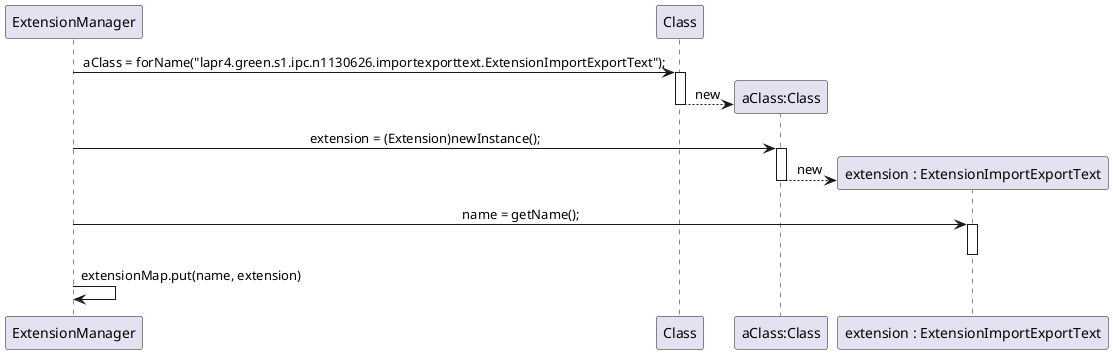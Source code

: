 @startuml ipc04_2_design_part1.png

skinparam sequenceMessageAlign center

participant ExtensionManager as ExtM
participant Class
participant "aClass:Class" as aClass
participant "extension : ExtensionImportExportText" as EImportExport

  
ExtM -> Class : aClass = forName("lapr4.green.s1.ipc.n1130626.importexporttext.ExtensionImportExportText");

activate Class
create aClass  
Class --> aClass : new
deactivate Class
ExtM -> aClass : extension = (Extension)newInstance();
activate aClass
create EImportExport
aClass --> EImportExport : new
deactivate aClass
ExtM -> EImportExport : name = getName();
activate EImportExport
deactivate EImportExport
ExtM -> ExtM : extensionMap.put(name, extension)

@enduml
